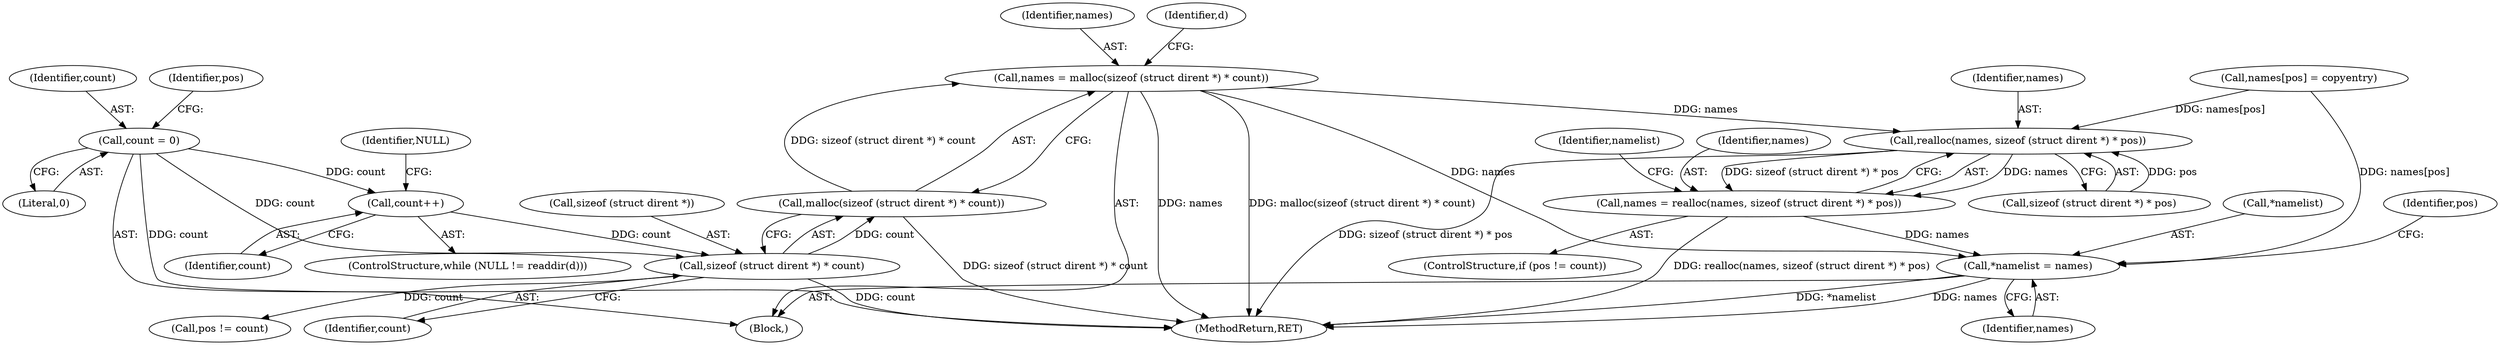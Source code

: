 digraph "0_boa_e139b87835994d007fbd64eead6c1455d7b8cf4e@pointer" {
"1000140" [label="(Call,names = malloc(sizeof (struct dirent *) * count))"];
"1000142" [label="(Call,malloc(sizeof (struct dirent *) * count))"];
"1000143" [label="(Call,sizeof (struct dirent *) * count)"];
"1000138" [label="(Call,count++)"];
"1000114" [label="(Call,count = 0)"];
"1000206" [label="(Call,realloc(names, sizeof (struct dirent *) * pos))"];
"1000204" [label="(Call,names = realloc(names, sizeof (struct dirent *) * pos))"];
"1000212" [label="(Call,*namelist = names)"];
"1000213" [label="(Call,*namelist)"];
"1000141" [label="(Identifier,names)"];
"1000143" [label="(Call,sizeof (struct dirent *) * count)"];
"1000189" [label="(Call,names[pos] = copyentry)"];
"1000201" [label="(Call,pos != count)"];
"1000214" [label="(Identifier,namelist)"];
"1000140" [label="(Call,names = malloc(sizeof (struct dirent *) * count))"];
"1000115" [label="(Identifier,count)"];
"1000217" [label="(Identifier,pos)"];
"1000206" [label="(Call,realloc(names, sizeof (struct dirent *) * pos))"];
"1000135" [label="(Identifier,NULL)"];
"1000114" [label="(Call,count = 0)"];
"1000212" [label="(Call,*namelist = names)"];
"1000200" [label="(ControlStructure,if (pos != count))"];
"1000105" [label="(Block,)"];
"1000139" [label="(Identifier,count)"];
"1000218" [label="(MethodReturn,RET)"];
"1000133" [label="(ControlStructure,while (NULL != readdir(d)))"];
"1000144" [label="(Call,sizeof (struct dirent *))"];
"1000119" [label="(Identifier,pos)"];
"1000215" [label="(Identifier,names)"];
"1000146" [label="(Identifier,count)"];
"1000205" [label="(Identifier,names)"];
"1000142" [label="(Call,malloc(sizeof (struct dirent *) * count))"];
"1000116" [label="(Literal,0)"];
"1000148" [label="(Identifier,d)"];
"1000208" [label="(Call,sizeof (struct dirent *) * pos)"];
"1000207" [label="(Identifier,names)"];
"1000204" [label="(Call,names = realloc(names, sizeof (struct dirent *) * pos))"];
"1000138" [label="(Call,count++)"];
"1000140" -> "1000105"  [label="AST: "];
"1000140" -> "1000142"  [label="CFG: "];
"1000141" -> "1000140"  [label="AST: "];
"1000142" -> "1000140"  [label="AST: "];
"1000148" -> "1000140"  [label="CFG: "];
"1000140" -> "1000218"  [label="DDG: malloc(sizeof (struct dirent *) * count)"];
"1000140" -> "1000218"  [label="DDG: names"];
"1000142" -> "1000140"  [label="DDG: sizeof (struct dirent *) * count"];
"1000140" -> "1000206"  [label="DDG: names"];
"1000140" -> "1000212"  [label="DDG: names"];
"1000142" -> "1000143"  [label="CFG: "];
"1000143" -> "1000142"  [label="AST: "];
"1000142" -> "1000218"  [label="DDG: sizeof (struct dirent *) * count"];
"1000143" -> "1000142"  [label="DDG: count"];
"1000143" -> "1000146"  [label="CFG: "];
"1000144" -> "1000143"  [label="AST: "];
"1000146" -> "1000143"  [label="AST: "];
"1000143" -> "1000218"  [label="DDG: count"];
"1000138" -> "1000143"  [label="DDG: count"];
"1000114" -> "1000143"  [label="DDG: count"];
"1000143" -> "1000201"  [label="DDG: count"];
"1000138" -> "1000133"  [label="AST: "];
"1000138" -> "1000139"  [label="CFG: "];
"1000139" -> "1000138"  [label="AST: "];
"1000135" -> "1000138"  [label="CFG: "];
"1000114" -> "1000138"  [label="DDG: count"];
"1000114" -> "1000105"  [label="AST: "];
"1000114" -> "1000116"  [label="CFG: "];
"1000115" -> "1000114"  [label="AST: "];
"1000116" -> "1000114"  [label="AST: "];
"1000119" -> "1000114"  [label="CFG: "];
"1000114" -> "1000218"  [label="DDG: count"];
"1000206" -> "1000204"  [label="AST: "];
"1000206" -> "1000208"  [label="CFG: "];
"1000207" -> "1000206"  [label="AST: "];
"1000208" -> "1000206"  [label="AST: "];
"1000204" -> "1000206"  [label="CFG: "];
"1000206" -> "1000218"  [label="DDG: sizeof (struct dirent *) * pos"];
"1000206" -> "1000204"  [label="DDG: names"];
"1000206" -> "1000204"  [label="DDG: sizeof (struct dirent *) * pos"];
"1000189" -> "1000206"  [label="DDG: names[pos]"];
"1000208" -> "1000206"  [label="DDG: pos"];
"1000204" -> "1000200"  [label="AST: "];
"1000205" -> "1000204"  [label="AST: "];
"1000214" -> "1000204"  [label="CFG: "];
"1000204" -> "1000218"  [label="DDG: realloc(names, sizeof (struct dirent *) * pos)"];
"1000204" -> "1000212"  [label="DDG: names"];
"1000212" -> "1000105"  [label="AST: "];
"1000212" -> "1000215"  [label="CFG: "];
"1000213" -> "1000212"  [label="AST: "];
"1000215" -> "1000212"  [label="AST: "];
"1000217" -> "1000212"  [label="CFG: "];
"1000212" -> "1000218"  [label="DDG: *namelist"];
"1000212" -> "1000218"  [label="DDG: names"];
"1000189" -> "1000212"  [label="DDG: names[pos]"];
}
